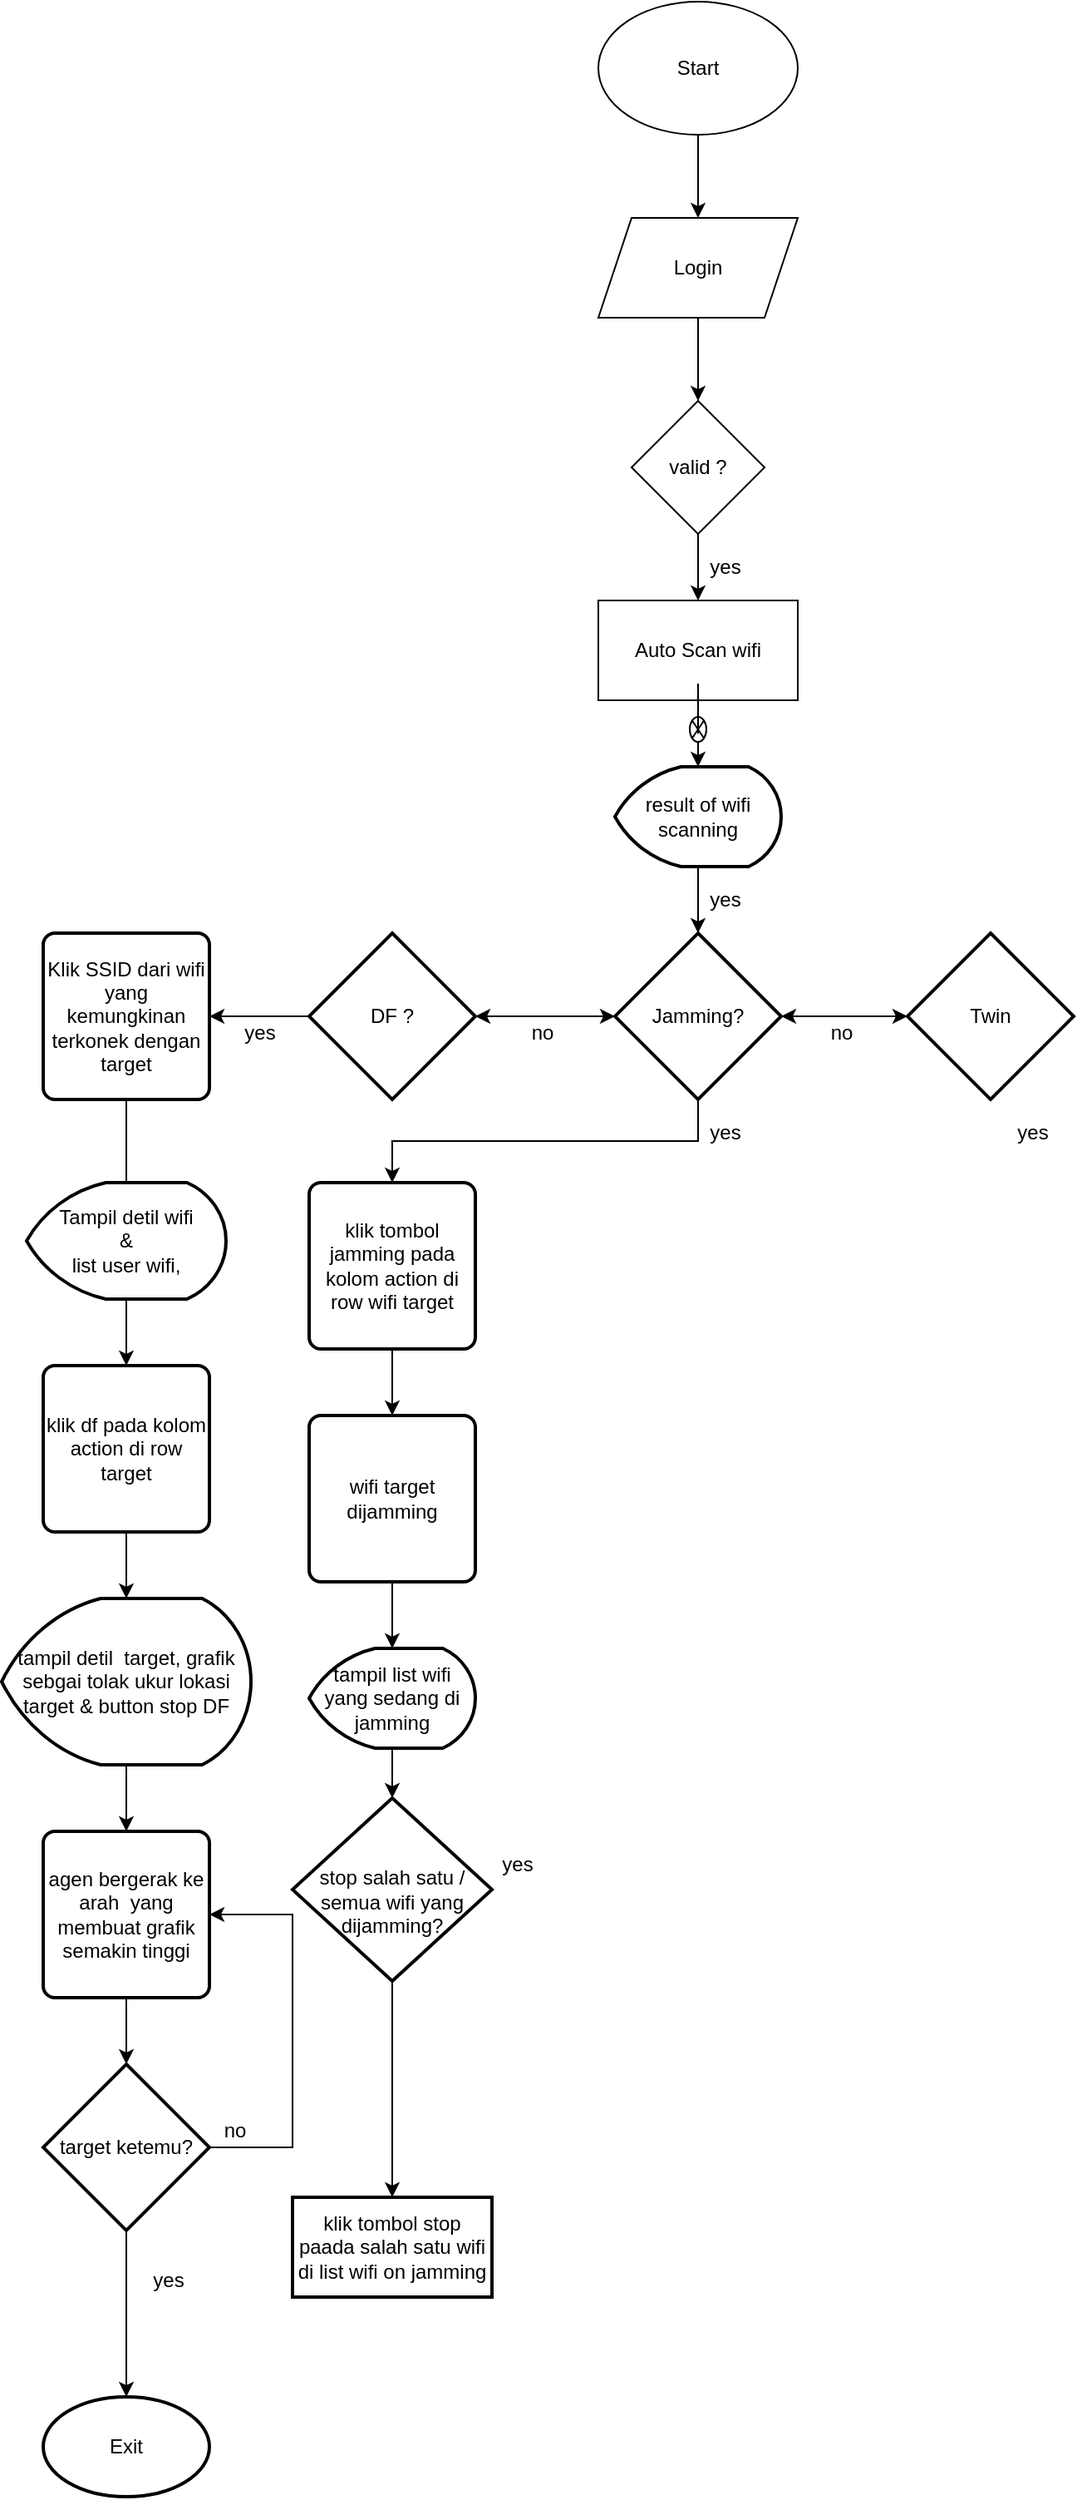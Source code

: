<mxfile version="15.7.0" type="github">
  <diagram id="C5RBs43oDa-KdzZeNtuy" name="Page-1">
    <mxGraphModel dx="1929" dy="558" grid="1" gridSize="10" guides="1" tooltips="1" connect="1" arrows="1" fold="1" page="1" pageScale="1" pageWidth="827" pageHeight="1169" math="0" shadow="0">
      <root>
        <mxCell id="WIyWlLk6GJQsqaUBKTNV-0" />
        <mxCell id="WIyWlLk6GJQsqaUBKTNV-1" parent="WIyWlLk6GJQsqaUBKTNV-0" />
        <mxCell id="4o3yA48tjIdpUD1kdbq8-2" style="edgeStyle=orthogonalEdgeStyle;rounded=0;orthogonalLoop=1;jettySize=auto;html=1;entryX=0.5;entryY=0;entryDx=0;entryDy=0;" edge="1" parent="WIyWlLk6GJQsqaUBKTNV-1" source="4o3yA48tjIdpUD1kdbq8-0" target="4o3yA48tjIdpUD1kdbq8-1">
          <mxGeometry relative="1" as="geometry" />
        </mxCell>
        <mxCell id="4o3yA48tjIdpUD1kdbq8-0" value="Start" style="ellipse;whiteSpace=wrap;html=1;" vertex="1" parent="WIyWlLk6GJQsqaUBKTNV-1">
          <mxGeometry x="354" y="80" width="120" height="80" as="geometry" />
        </mxCell>
        <mxCell id="4o3yA48tjIdpUD1kdbq8-4" style="edgeStyle=orthogonalEdgeStyle;rounded=0;orthogonalLoop=1;jettySize=auto;html=1;entryX=0.5;entryY=0;entryDx=0;entryDy=0;" edge="1" parent="WIyWlLk6GJQsqaUBKTNV-1" source="4o3yA48tjIdpUD1kdbq8-1" target="4o3yA48tjIdpUD1kdbq8-3">
          <mxGeometry relative="1" as="geometry" />
        </mxCell>
        <mxCell id="4o3yA48tjIdpUD1kdbq8-1" value="Login" style="shape=parallelogram;perimeter=parallelogramPerimeter;whiteSpace=wrap;html=1;fixedSize=1;" vertex="1" parent="WIyWlLk6GJQsqaUBKTNV-1">
          <mxGeometry x="354" y="210" width="120" height="60" as="geometry" />
        </mxCell>
        <mxCell id="4o3yA48tjIdpUD1kdbq8-6" style="edgeStyle=orthogonalEdgeStyle;rounded=0;orthogonalLoop=1;jettySize=auto;html=1;entryX=0.5;entryY=0;entryDx=0;entryDy=0;" edge="1" parent="WIyWlLk6GJQsqaUBKTNV-1" source="4o3yA48tjIdpUD1kdbq8-3" target="4o3yA48tjIdpUD1kdbq8-5">
          <mxGeometry relative="1" as="geometry" />
        </mxCell>
        <mxCell id="4o3yA48tjIdpUD1kdbq8-3" value="valid ?" style="rhombus;whiteSpace=wrap;html=1;" vertex="1" parent="WIyWlLk6GJQsqaUBKTNV-1">
          <mxGeometry x="374" y="320" width="80" height="80" as="geometry" />
        </mxCell>
        <mxCell id="4o3yA48tjIdpUD1kdbq8-8" style="edgeStyle=orthogonalEdgeStyle;rounded=0;orthogonalLoop=1;jettySize=auto;html=1;startArrow=none;" edge="1" parent="WIyWlLk6GJQsqaUBKTNV-1" source="4o3yA48tjIdpUD1kdbq8-55" target="4o3yA48tjIdpUD1kdbq8-7">
          <mxGeometry relative="1" as="geometry" />
        </mxCell>
        <mxCell id="4o3yA48tjIdpUD1kdbq8-5" value="Auto Scan wifi" style="rounded=0;whiteSpace=wrap;html=1;" vertex="1" parent="WIyWlLk6GJQsqaUBKTNV-1">
          <mxGeometry x="354" y="440" width="120" height="60" as="geometry" />
        </mxCell>
        <mxCell id="4o3yA48tjIdpUD1kdbq8-13" style="edgeStyle=orthogonalEdgeStyle;rounded=0;orthogonalLoop=1;jettySize=auto;html=1;entryX=0.5;entryY=0;entryDx=0;entryDy=0;entryPerimeter=0;" edge="1" parent="WIyWlLk6GJQsqaUBKTNV-1" source="4o3yA48tjIdpUD1kdbq8-7" target="4o3yA48tjIdpUD1kdbq8-10">
          <mxGeometry relative="1" as="geometry" />
        </mxCell>
        <mxCell id="4o3yA48tjIdpUD1kdbq8-7" value="result of wifi scanning" style="strokeWidth=2;html=1;shape=mxgraph.flowchart.display;whiteSpace=wrap;" vertex="1" parent="WIyWlLk6GJQsqaUBKTNV-1">
          <mxGeometry x="364" y="540" width="100" height="60" as="geometry" />
        </mxCell>
        <mxCell id="4o3yA48tjIdpUD1kdbq8-9" value="yes" style="text;html=1;align=center;verticalAlign=middle;resizable=0;points=[];autosize=1;strokeColor=none;fillColor=none;" vertex="1" parent="WIyWlLk6GJQsqaUBKTNV-1">
          <mxGeometry x="415" y="410" width="30" height="20" as="geometry" />
        </mxCell>
        <mxCell id="4o3yA48tjIdpUD1kdbq8-15" style="edgeStyle=orthogonalEdgeStyle;rounded=0;orthogonalLoop=1;jettySize=auto;html=1;exitX=1;exitY=0.5;exitDx=0;exitDy=0;exitPerimeter=0;" edge="1" parent="WIyWlLk6GJQsqaUBKTNV-1" source="4o3yA48tjIdpUD1kdbq8-10" target="4o3yA48tjIdpUD1kdbq8-11">
          <mxGeometry relative="1" as="geometry" />
        </mxCell>
        <mxCell id="4o3yA48tjIdpUD1kdbq8-17" style="edgeStyle=orthogonalEdgeStyle;rounded=0;orthogonalLoop=1;jettySize=auto;html=1;exitX=0;exitY=0.5;exitDx=0;exitDy=0;exitPerimeter=0;entryX=1;entryY=0.5;entryDx=0;entryDy=0;entryPerimeter=0;" edge="1" parent="WIyWlLk6GJQsqaUBKTNV-1" source="4o3yA48tjIdpUD1kdbq8-10" target="4o3yA48tjIdpUD1kdbq8-12">
          <mxGeometry relative="1" as="geometry" />
        </mxCell>
        <mxCell id="4o3yA48tjIdpUD1kdbq8-20" style="edgeStyle=elbowEdgeStyle;rounded=0;orthogonalLoop=1;jettySize=auto;html=1;entryX=0.5;entryY=0;entryDx=0;entryDy=0;exitX=0.5;exitY=1;exitDx=0;exitDy=0;exitPerimeter=0;elbow=vertical;" edge="1" parent="WIyWlLk6GJQsqaUBKTNV-1" source="4o3yA48tjIdpUD1kdbq8-10" target="4o3yA48tjIdpUD1kdbq8-19">
          <mxGeometry relative="1" as="geometry" />
        </mxCell>
        <mxCell id="4o3yA48tjIdpUD1kdbq8-10" value="Jamming?" style="strokeWidth=2;html=1;shape=mxgraph.flowchart.decision;whiteSpace=wrap;" vertex="1" parent="WIyWlLk6GJQsqaUBKTNV-1">
          <mxGeometry x="364" y="640" width="100" height="100" as="geometry" />
        </mxCell>
        <mxCell id="4o3yA48tjIdpUD1kdbq8-24" style="edgeStyle=orthogonalEdgeStyle;rounded=0;orthogonalLoop=1;jettySize=auto;html=1;entryX=1;entryY=0.5;entryDx=0;entryDy=0;entryPerimeter=0;" edge="1" parent="WIyWlLk6GJQsqaUBKTNV-1" source="4o3yA48tjIdpUD1kdbq8-11" target="4o3yA48tjIdpUD1kdbq8-10">
          <mxGeometry relative="1" as="geometry" />
        </mxCell>
        <mxCell id="4o3yA48tjIdpUD1kdbq8-11" value="Twin" style="strokeWidth=2;html=1;shape=mxgraph.flowchart.decision;whiteSpace=wrap;" vertex="1" parent="WIyWlLk6GJQsqaUBKTNV-1">
          <mxGeometry x="540" y="640" width="100" height="100" as="geometry" />
        </mxCell>
        <mxCell id="4o3yA48tjIdpUD1kdbq8-26" style="edgeStyle=orthogonalEdgeStyle;rounded=0;orthogonalLoop=1;jettySize=auto;html=1;entryX=0;entryY=0.5;entryDx=0;entryDy=0;entryPerimeter=0;" edge="1" parent="WIyWlLk6GJQsqaUBKTNV-1" source="4o3yA48tjIdpUD1kdbq8-12" target="4o3yA48tjIdpUD1kdbq8-10">
          <mxGeometry relative="1" as="geometry" />
        </mxCell>
        <mxCell id="4o3yA48tjIdpUD1kdbq8-28" style="edgeStyle=orthogonalEdgeStyle;rounded=0;orthogonalLoop=1;jettySize=auto;html=1;entryX=1;entryY=0.5;entryDx=0;entryDy=0;" edge="1" parent="WIyWlLk6GJQsqaUBKTNV-1" source="4o3yA48tjIdpUD1kdbq8-12" target="4o3yA48tjIdpUD1kdbq8-27">
          <mxGeometry relative="1" as="geometry" />
        </mxCell>
        <mxCell id="4o3yA48tjIdpUD1kdbq8-12" value="DF ?" style="strokeWidth=2;html=1;shape=mxgraph.flowchart.decision;whiteSpace=wrap;" vertex="1" parent="WIyWlLk6GJQsqaUBKTNV-1">
          <mxGeometry x="180" y="640" width="100" height="100" as="geometry" />
        </mxCell>
        <mxCell id="4o3yA48tjIdpUD1kdbq8-14" value="yes" style="text;html=1;align=center;verticalAlign=middle;resizable=0;points=[];autosize=1;strokeColor=none;fillColor=none;" vertex="1" parent="WIyWlLk6GJQsqaUBKTNV-1">
          <mxGeometry x="415" y="610" width="30" height="20" as="geometry" />
        </mxCell>
        <mxCell id="4o3yA48tjIdpUD1kdbq8-16" value="no" style="text;html=1;align=center;verticalAlign=middle;resizable=0;points=[];autosize=1;strokeColor=none;fillColor=none;" vertex="1" parent="WIyWlLk6GJQsqaUBKTNV-1">
          <mxGeometry x="485" y="690" width="30" height="20" as="geometry" />
        </mxCell>
        <mxCell id="4o3yA48tjIdpUD1kdbq8-18" value="no" style="text;html=1;align=center;verticalAlign=middle;resizable=0;points=[];autosize=1;strokeColor=none;fillColor=none;" vertex="1" parent="WIyWlLk6GJQsqaUBKTNV-1">
          <mxGeometry x="305" y="690" width="30" height="20" as="geometry" />
        </mxCell>
        <mxCell id="4o3yA48tjIdpUD1kdbq8-46" style="edgeStyle=elbowEdgeStyle;rounded=0;orthogonalLoop=1;jettySize=auto;elbow=vertical;html=1;entryX=0.5;entryY=0;entryDx=0;entryDy=0;" edge="1" parent="WIyWlLk6GJQsqaUBKTNV-1" source="4o3yA48tjIdpUD1kdbq8-19" target="4o3yA48tjIdpUD1kdbq8-45">
          <mxGeometry relative="1" as="geometry" />
        </mxCell>
        <mxCell id="4o3yA48tjIdpUD1kdbq8-19" value="klik tombol jamming pada kolom action di row wifi target" style="rounded=1;whiteSpace=wrap;html=1;absoluteArcSize=1;arcSize=14;strokeWidth=2;" vertex="1" parent="WIyWlLk6GJQsqaUBKTNV-1">
          <mxGeometry x="180" y="790" width="100" height="100" as="geometry" />
        </mxCell>
        <mxCell id="4o3yA48tjIdpUD1kdbq8-21" value="yes" style="text;html=1;align=center;verticalAlign=middle;resizable=0;points=[];autosize=1;strokeColor=none;fillColor=none;" vertex="1" parent="WIyWlLk6GJQsqaUBKTNV-1">
          <mxGeometry x="415" y="750" width="30" height="20" as="geometry" />
        </mxCell>
        <mxCell id="4o3yA48tjIdpUD1kdbq8-23" value="yes" style="text;html=1;align=center;verticalAlign=middle;resizable=0;points=[];autosize=1;strokeColor=none;fillColor=none;" vertex="1" parent="WIyWlLk6GJQsqaUBKTNV-1">
          <mxGeometry x="600" y="750" width="30" height="20" as="geometry" />
        </mxCell>
        <mxCell id="4o3yA48tjIdpUD1kdbq8-31" style="edgeStyle=orthogonalEdgeStyle;rounded=0;orthogonalLoop=1;jettySize=auto;html=1;entryX=0.5;entryY=0.143;entryDx=0;entryDy=0;entryPerimeter=0;" edge="1" parent="WIyWlLk6GJQsqaUBKTNV-1" source="4o3yA48tjIdpUD1kdbq8-27" target="4o3yA48tjIdpUD1kdbq8-30">
          <mxGeometry relative="1" as="geometry" />
        </mxCell>
        <mxCell id="4o3yA48tjIdpUD1kdbq8-27" value="Klik SSID dari wifi&lt;br&gt;yang kemungkinan terkonek dengan target" style="rounded=1;whiteSpace=wrap;html=1;absoluteArcSize=1;arcSize=14;strokeWidth=2;" vertex="1" parent="WIyWlLk6GJQsqaUBKTNV-1">
          <mxGeometry x="20" y="640" width="100" height="100" as="geometry" />
        </mxCell>
        <mxCell id="4o3yA48tjIdpUD1kdbq8-29" value="yes" style="text;html=1;align=center;verticalAlign=middle;resizable=0;points=[];autosize=1;strokeColor=none;fillColor=none;" vertex="1" parent="WIyWlLk6GJQsqaUBKTNV-1">
          <mxGeometry x="135" y="690" width="30" height="20" as="geometry" />
        </mxCell>
        <mxCell id="4o3yA48tjIdpUD1kdbq8-33" style="edgeStyle=orthogonalEdgeStyle;rounded=0;orthogonalLoop=1;jettySize=auto;html=1;entryX=0.5;entryY=0;entryDx=0;entryDy=0;" edge="1" parent="WIyWlLk6GJQsqaUBKTNV-1" source="4o3yA48tjIdpUD1kdbq8-30" target="4o3yA48tjIdpUD1kdbq8-32">
          <mxGeometry relative="1" as="geometry" />
        </mxCell>
        <mxCell id="4o3yA48tjIdpUD1kdbq8-30" value="Tampil detil wifi&lt;br&gt;&amp;amp;&lt;br&gt;list user wifi," style="strokeWidth=2;html=1;shape=mxgraph.flowchart.display;whiteSpace=wrap;" vertex="1" parent="WIyWlLk6GJQsqaUBKTNV-1">
          <mxGeometry x="10" y="790" width="120" height="70" as="geometry" />
        </mxCell>
        <mxCell id="4o3yA48tjIdpUD1kdbq8-35" style="edgeStyle=orthogonalEdgeStyle;rounded=0;orthogonalLoop=1;jettySize=auto;html=1;entryX=0.5;entryY=0;entryDx=0;entryDy=0;entryPerimeter=0;" edge="1" parent="WIyWlLk6GJQsqaUBKTNV-1" source="4o3yA48tjIdpUD1kdbq8-32" target="4o3yA48tjIdpUD1kdbq8-34">
          <mxGeometry relative="1" as="geometry" />
        </mxCell>
        <mxCell id="4o3yA48tjIdpUD1kdbq8-32" value="klik df pada kolom action di row target" style="rounded=1;whiteSpace=wrap;html=1;absoluteArcSize=1;arcSize=14;strokeWidth=2;" vertex="1" parent="WIyWlLk6GJQsqaUBKTNV-1">
          <mxGeometry x="20" y="900" width="100" height="100" as="geometry" />
        </mxCell>
        <mxCell id="4o3yA48tjIdpUD1kdbq8-37" style="edgeStyle=orthogonalEdgeStyle;rounded=0;orthogonalLoop=1;jettySize=auto;html=1;entryX=0.5;entryY=0;entryDx=0;entryDy=0;" edge="1" parent="WIyWlLk6GJQsqaUBKTNV-1" source="4o3yA48tjIdpUD1kdbq8-34" target="4o3yA48tjIdpUD1kdbq8-36">
          <mxGeometry relative="1" as="geometry" />
        </mxCell>
        <mxCell id="4o3yA48tjIdpUD1kdbq8-34" value="tampil detil&amp;nbsp; target, grafik sebgai tolak ukur lokasi target &amp;amp; button stop DF" style="strokeWidth=2;html=1;shape=mxgraph.flowchart.display;whiteSpace=wrap;" vertex="1" parent="WIyWlLk6GJQsqaUBKTNV-1">
          <mxGeometry x="-5" y="1040" width="150" height="100" as="geometry" />
        </mxCell>
        <mxCell id="4o3yA48tjIdpUD1kdbq8-40" value="" style="edgeStyle=orthogonalEdgeStyle;rounded=0;orthogonalLoop=1;jettySize=auto;html=1;" edge="1" parent="WIyWlLk6GJQsqaUBKTNV-1" source="4o3yA48tjIdpUD1kdbq8-36" target="4o3yA48tjIdpUD1kdbq8-38">
          <mxGeometry relative="1" as="geometry" />
        </mxCell>
        <mxCell id="4o3yA48tjIdpUD1kdbq8-36" value="agen bergerak ke arah&amp;nbsp; yang membuat grafik semakin tinggi" style="rounded=1;whiteSpace=wrap;html=1;absoluteArcSize=1;arcSize=14;strokeWidth=2;" vertex="1" parent="WIyWlLk6GJQsqaUBKTNV-1">
          <mxGeometry x="20" y="1180" width="100" height="100" as="geometry" />
        </mxCell>
        <mxCell id="4o3yA48tjIdpUD1kdbq8-41" style="edgeStyle=elbowEdgeStyle;rounded=0;orthogonalLoop=1;jettySize=auto;html=1;entryX=1;entryY=0.5;entryDx=0;entryDy=0;" edge="1" parent="WIyWlLk6GJQsqaUBKTNV-1" source="4o3yA48tjIdpUD1kdbq8-38" target="4o3yA48tjIdpUD1kdbq8-36">
          <mxGeometry relative="1" as="geometry">
            <Array as="points">
              <mxPoint x="170" y="1300" />
            </Array>
          </mxGeometry>
        </mxCell>
        <mxCell id="4o3yA48tjIdpUD1kdbq8-43" style="rounded=0;orthogonalLoop=1;jettySize=auto;html=1;exitX=0.5;exitY=1;exitDx=0;exitDy=0;exitPerimeter=0;" edge="1" parent="WIyWlLk6GJQsqaUBKTNV-1" source="4o3yA48tjIdpUD1kdbq8-38" target="4o3yA48tjIdpUD1kdbq8-39">
          <mxGeometry relative="1" as="geometry" />
        </mxCell>
        <mxCell id="4o3yA48tjIdpUD1kdbq8-38" value="target ketemu?" style="strokeWidth=2;html=1;shape=mxgraph.flowchart.decision;whiteSpace=wrap;" vertex="1" parent="WIyWlLk6GJQsqaUBKTNV-1">
          <mxGeometry x="20" y="1320" width="100" height="100" as="geometry" />
        </mxCell>
        <mxCell id="4o3yA48tjIdpUD1kdbq8-39" value="Exit" style="strokeWidth=2;html=1;shape=mxgraph.flowchart.start_1;whiteSpace=wrap;" vertex="1" parent="WIyWlLk6GJQsqaUBKTNV-1">
          <mxGeometry x="20" y="1520" width="100" height="60" as="geometry" />
        </mxCell>
        <mxCell id="4o3yA48tjIdpUD1kdbq8-42" value="no" style="text;html=1;align=center;verticalAlign=middle;resizable=0;points=[];autosize=1;strokeColor=none;fillColor=none;" vertex="1" parent="WIyWlLk6GJQsqaUBKTNV-1">
          <mxGeometry x="120" y="1350" width="30" height="20" as="geometry" />
        </mxCell>
        <mxCell id="4o3yA48tjIdpUD1kdbq8-44" value="yes" style="text;html=1;align=center;verticalAlign=middle;resizable=0;points=[];autosize=1;strokeColor=none;fillColor=none;" vertex="1" parent="WIyWlLk6GJQsqaUBKTNV-1">
          <mxGeometry x="80" y="1440" width="30" height="20" as="geometry" />
        </mxCell>
        <mxCell id="4o3yA48tjIdpUD1kdbq8-48" style="edgeStyle=elbowEdgeStyle;rounded=0;orthogonalLoop=1;jettySize=auto;elbow=vertical;html=1;entryX=0.5;entryY=0;entryDx=0;entryDy=0;entryPerimeter=0;" edge="1" parent="WIyWlLk6GJQsqaUBKTNV-1" source="4o3yA48tjIdpUD1kdbq8-45" target="4o3yA48tjIdpUD1kdbq8-47">
          <mxGeometry relative="1" as="geometry" />
        </mxCell>
        <mxCell id="4o3yA48tjIdpUD1kdbq8-45" value="wifi target dijamming" style="rounded=1;whiteSpace=wrap;html=1;absoluteArcSize=1;arcSize=14;strokeWidth=2;" vertex="1" parent="WIyWlLk6GJQsqaUBKTNV-1">
          <mxGeometry x="180" y="930" width="100" height="100" as="geometry" />
        </mxCell>
        <mxCell id="4o3yA48tjIdpUD1kdbq8-50" style="edgeStyle=elbowEdgeStyle;rounded=0;orthogonalLoop=1;jettySize=auto;elbow=vertical;html=1;" edge="1" parent="WIyWlLk6GJQsqaUBKTNV-1" source="4o3yA48tjIdpUD1kdbq8-47" target="4o3yA48tjIdpUD1kdbq8-49">
          <mxGeometry relative="1" as="geometry" />
        </mxCell>
        <mxCell id="4o3yA48tjIdpUD1kdbq8-47" value="tampil list wifi yang sedang di jamming" style="strokeWidth=2;html=1;shape=mxgraph.flowchart.display;whiteSpace=wrap;" vertex="1" parent="WIyWlLk6GJQsqaUBKTNV-1">
          <mxGeometry x="180" y="1070" width="100" height="60" as="geometry" />
        </mxCell>
        <mxCell id="4o3yA48tjIdpUD1kdbq8-52" value="" style="edgeStyle=elbowEdgeStyle;rounded=0;orthogonalLoop=1;jettySize=auto;elbow=vertical;html=1;" edge="1" parent="WIyWlLk6GJQsqaUBKTNV-1" source="4o3yA48tjIdpUD1kdbq8-49" target="4o3yA48tjIdpUD1kdbq8-51">
          <mxGeometry relative="1" as="geometry" />
        </mxCell>
        <mxCell id="4o3yA48tjIdpUD1kdbq8-49" value="&lt;br&gt;stop salah satu / semua wifi yang dijamming?" style="strokeWidth=2;html=1;shape=mxgraph.flowchart.decision;whiteSpace=wrap;" vertex="1" parent="WIyWlLk6GJQsqaUBKTNV-1">
          <mxGeometry x="170" y="1160" width="120" height="110" as="geometry" />
        </mxCell>
        <mxCell id="4o3yA48tjIdpUD1kdbq8-51" value="klik tombol stop paada salah satu wifi di list wifi on jamming" style="whiteSpace=wrap;html=1;strokeWidth=2;" vertex="1" parent="WIyWlLk6GJQsqaUBKTNV-1">
          <mxGeometry x="170" y="1400" width="120" height="60" as="geometry" />
        </mxCell>
        <mxCell id="4o3yA48tjIdpUD1kdbq8-53" value="yes" style="text;html=1;align=center;verticalAlign=middle;resizable=0;points=[];autosize=1;strokeColor=none;fillColor=none;" vertex="1" parent="WIyWlLk6GJQsqaUBKTNV-1">
          <mxGeometry x="290" y="1190" width="30" height="20" as="geometry" />
        </mxCell>
        <mxCell id="4o3yA48tjIdpUD1kdbq8-55" value="" style="verticalLabelPosition=bottom;verticalAlign=top;html=1;shape=mxgraph.flowchart.or;" vertex="1" parent="WIyWlLk6GJQsqaUBKTNV-1">
          <mxGeometry x="409" y="510" width="10" height="15" as="geometry" />
        </mxCell>
        <mxCell id="4o3yA48tjIdpUD1kdbq8-60" value="" style="edgeStyle=orthogonalEdgeStyle;rounded=0;orthogonalLoop=1;jettySize=auto;html=1;endArrow=none;" edge="1" parent="WIyWlLk6GJQsqaUBKTNV-1" source="4o3yA48tjIdpUD1kdbq8-5" target="4o3yA48tjIdpUD1kdbq8-55">
          <mxGeometry relative="1" as="geometry">
            <mxPoint x="414" y="500" as="sourcePoint" />
            <mxPoint x="414" y="540" as="targetPoint" />
          </mxGeometry>
        </mxCell>
      </root>
    </mxGraphModel>
  </diagram>
</mxfile>
